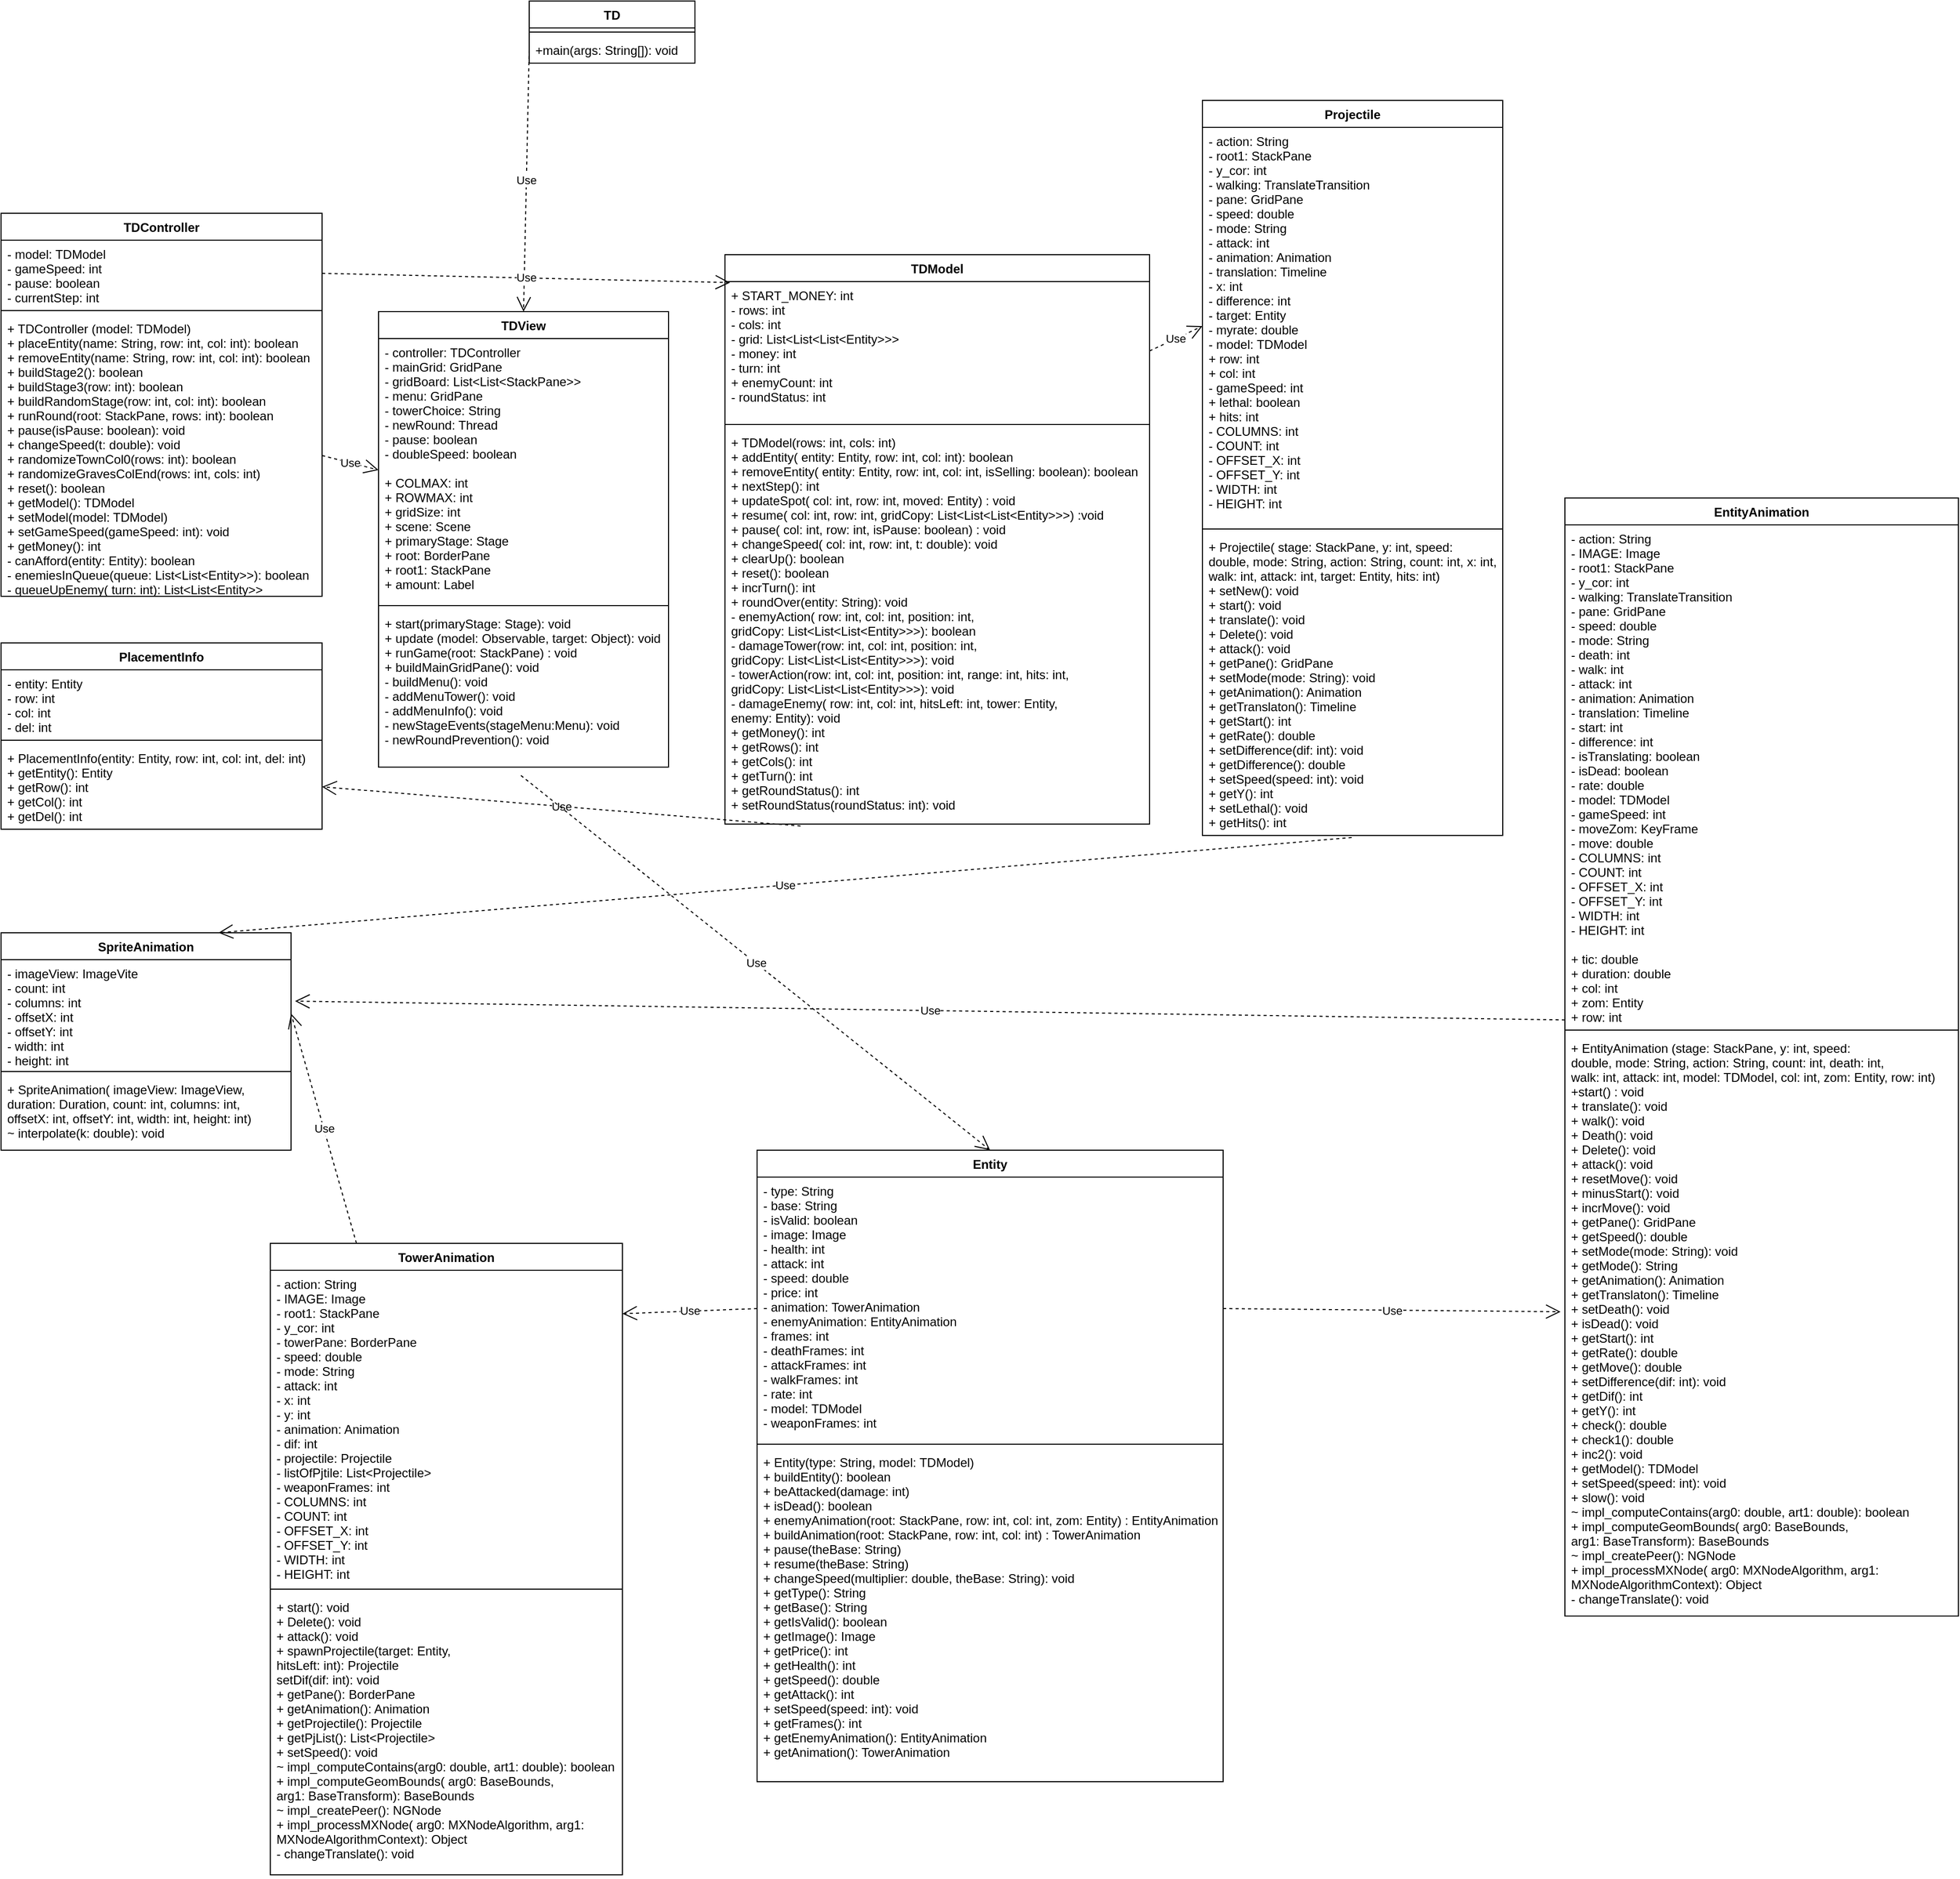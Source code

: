 <mxfile version="12.3.9" type="device" pages="1"><diagram id="y9zdgTkY2B0VYogedk8O" name="Page-1"><mxGraphModel dx="1372" dy="1476" grid="1" gridSize="10" guides="1" tooltips="1" connect="1" arrows="1" fold="1" page="1" pageScale="1" pageWidth="850" pageHeight="1100" math="0" shadow="0"><root><mxCell id="0"/><mxCell id="1" parent="0"/><mxCell id="8uGcf59ArMCqLEZ2ppzb-2" value="TDView" style="swimlane;fontStyle=1;align=center;verticalAlign=top;childLayout=stackLayout;horizontal=1;startSize=26;horizontalStack=0;resizeParent=1;resizeParentMax=0;resizeLast=0;collapsible=1;marginBottom=0;" parent="1" vertex="1"><mxGeometry x="384.5" y="310" width="280" height="440" as="geometry"/></mxCell><mxCell id="8uGcf59ArMCqLEZ2ppzb-3" value="- controller: TDController&#10;- mainGrid: GridPane&#10;- gridBoard: List&lt;List&lt;StackPane&gt;&gt;&#10;- menu: GridPane&#10;- towerChoice: String&#10;- newRound: Thread&#10;- pause: boolean&#10;- doubleSpeed: boolean&#10;&#10;+ COLMAX: int&#10;+ ROWMAX: int&#10;+ gridSize: int&#10;+ scene: Scene&#10;+ primaryStage: Stage&#10;+ root: BorderPane&#10;+ root1: StackPane&#10;+ amount: Label&#10;" style="text;strokeColor=none;fillColor=none;align=left;verticalAlign=top;spacingLeft=4;spacingRight=4;overflow=hidden;rotatable=0;points=[[0,0.5],[1,0.5]];portConstraint=eastwest;" parent="8uGcf59ArMCqLEZ2ppzb-2" vertex="1"><mxGeometry y="26" width="280" height="254" as="geometry"/></mxCell><mxCell id="8uGcf59ArMCqLEZ2ppzb-4" value="" style="line;strokeWidth=1;fillColor=none;align=left;verticalAlign=middle;spacingTop=-1;spacingLeft=3;spacingRight=3;rotatable=0;labelPosition=right;points=[];portConstraint=eastwest;" parent="8uGcf59ArMCqLEZ2ppzb-2" vertex="1"><mxGeometry y="280" width="280" height="8" as="geometry"/></mxCell><mxCell id="8uGcf59ArMCqLEZ2ppzb-5" value="+ start(primaryStage: Stage): void&#10;+ update (model: Observable, target: Object): void&#10;+ runGame(root: StackPane) : void&#10;+ buildMainGridPane(): void&#10;- buildMenu(): void&#10;- addMenuTower(): void&#10;- addMenuInfo(): void&#10;- newStageEvents(stageMenu:Menu): void&#10;- newRoundPrevention(): void" style="text;strokeColor=none;fillColor=none;align=left;verticalAlign=top;spacingLeft=4;spacingRight=4;overflow=hidden;rotatable=0;points=[[0,0.5],[1,0.5]];portConstraint=eastwest;" parent="8uGcf59ArMCqLEZ2ppzb-2" vertex="1"><mxGeometry y="288" width="280" height="152" as="geometry"/></mxCell><mxCell id="8uGcf59ArMCqLEZ2ppzb-6" value="TDController" style="swimlane;fontStyle=1;align=center;verticalAlign=top;childLayout=stackLayout;horizontal=1;startSize=26;horizontalStack=0;resizeParent=1;resizeParentMax=0;resizeLast=0;collapsible=1;marginBottom=0;" parent="1" vertex="1"><mxGeometry x="20" y="215" width="310" height="370" as="geometry"/></mxCell><mxCell id="8uGcf59ArMCqLEZ2ppzb-7" value="- model: TDModel&#10;- gameSpeed: int&#10;- pause: boolean&#10;- currentStep: int" style="text;strokeColor=none;fillColor=none;align=left;verticalAlign=top;spacingLeft=4;spacingRight=4;overflow=hidden;rotatable=0;points=[[0,0.5],[1,0.5]];portConstraint=eastwest;" parent="8uGcf59ArMCqLEZ2ppzb-6" vertex="1"><mxGeometry y="26" width="310" height="64" as="geometry"/></mxCell><mxCell id="8uGcf59ArMCqLEZ2ppzb-8" value="" style="line;strokeWidth=1;fillColor=none;align=left;verticalAlign=middle;spacingTop=-1;spacingLeft=3;spacingRight=3;rotatable=0;labelPosition=right;points=[];portConstraint=eastwest;" parent="8uGcf59ArMCqLEZ2ppzb-6" vertex="1"><mxGeometry y="90" width="310" height="8" as="geometry"/></mxCell><mxCell id="8uGcf59ArMCqLEZ2ppzb-9" value="+ TDController (model: TDModel)&#10;+ placeEntity(name: String, row: int, col: int): boolean&#10;+ removeEntity(name: String, row: int, col: int): boolean&#10;+ buildStage2(): boolean&#10;+ buildStage3(row: int): boolean&#10;+ buildRandomStage(row: int, col: int): boolean&#10;+ runRound(root: StackPane, rows: int): boolean&#10;+ pause(isPause: boolean): void&#10;+ changeSpeed(t: double): void&#10;+ randomizeTownCol0(rows: int): boolean&#10;+ randomizeGravesColEnd(rows: int, cols: int)&#10;+ reset(): boolean&#10;+ getModel(): TDModel&#10;+ setModel(model: TDModel)&#10;+ setGameSpeed(gameSpeed: int): void&#10;+ getMoney(): int&#10;- canAfford(entity: Entity): boolean&#10;- enemiesInQueue(queue: List&lt;List&lt;Entity&gt;&gt;): boolean&#10;- queueUpEnemy( turn: int): List&lt;List&lt;Entity&gt;&gt;&#10;" style="text;strokeColor=none;fillColor=none;align=left;verticalAlign=top;spacingLeft=4;spacingRight=4;overflow=hidden;rotatable=0;points=[[0,0.5],[1,0.5]];portConstraint=eastwest;" parent="8uGcf59ArMCqLEZ2ppzb-6" vertex="1"><mxGeometry y="98" width="310" height="272" as="geometry"/></mxCell><mxCell id="8uGcf59ArMCqLEZ2ppzb-10" value="PlacementInfo" style="swimlane;fontStyle=1;align=center;verticalAlign=top;childLayout=stackLayout;horizontal=1;startSize=26;horizontalStack=0;resizeParent=1;resizeParentMax=0;resizeLast=0;collapsible=1;marginBottom=0;" parent="1" vertex="1"><mxGeometry x="20" y="630" width="310" height="180" as="geometry"/></mxCell><mxCell id="8uGcf59ArMCqLEZ2ppzb-11" value="- entity: Entity&#10;- row: int&#10;- col: int&#10;- del: int" style="text;strokeColor=none;fillColor=none;align=left;verticalAlign=top;spacingLeft=4;spacingRight=4;overflow=hidden;rotatable=0;points=[[0,0.5],[1,0.5]];portConstraint=eastwest;" parent="8uGcf59ArMCqLEZ2ppzb-10" vertex="1"><mxGeometry y="26" width="310" height="64" as="geometry"/></mxCell><mxCell id="8uGcf59ArMCqLEZ2ppzb-12" value="" style="line;strokeWidth=1;fillColor=none;align=left;verticalAlign=middle;spacingTop=-1;spacingLeft=3;spacingRight=3;rotatable=0;labelPosition=right;points=[];portConstraint=eastwest;" parent="8uGcf59ArMCqLEZ2ppzb-10" vertex="1"><mxGeometry y="90" width="310" height="8" as="geometry"/></mxCell><mxCell id="8uGcf59ArMCqLEZ2ppzb-13" value="+ PlacementInfo(entity: Entity, row: int, col: int, del: int)&#10;+ getEntity(): Entity&#10;+ getRow(): int&#10;+ getCol(): int&#10;+ getDel(): int" style="text;strokeColor=none;fillColor=none;align=left;verticalAlign=top;spacingLeft=4;spacingRight=4;overflow=hidden;rotatable=0;points=[[0,0.5],[1,0.5]];portConstraint=eastwest;" parent="8uGcf59ArMCqLEZ2ppzb-10" vertex="1"><mxGeometry y="98" width="310" height="82" as="geometry"/></mxCell><mxCell id="8uGcf59ArMCqLEZ2ppzb-14" value="TD" style="swimlane;fontStyle=1;align=center;verticalAlign=top;childLayout=stackLayout;horizontal=1;startSize=26;horizontalStack=0;resizeParent=1;resizeParentMax=0;resizeLast=0;collapsible=1;marginBottom=0;" parent="1" vertex="1"><mxGeometry x="530" y="10" width="160" height="60" as="geometry"/></mxCell><mxCell id="8uGcf59ArMCqLEZ2ppzb-16" value="" style="line;strokeWidth=1;fillColor=none;align=left;verticalAlign=middle;spacingTop=-1;spacingLeft=3;spacingRight=3;rotatable=0;labelPosition=right;points=[];portConstraint=eastwest;" parent="8uGcf59ArMCqLEZ2ppzb-14" vertex="1"><mxGeometry y="26" width="160" height="8" as="geometry"/></mxCell><mxCell id="8uGcf59ArMCqLEZ2ppzb-17" value="+main(args: String[]): void" style="text;strokeColor=none;fillColor=none;align=left;verticalAlign=top;spacingLeft=4;spacingRight=4;overflow=hidden;rotatable=0;points=[[0,0.5],[1,0.5]];portConstraint=eastwest;" parent="8uGcf59ArMCqLEZ2ppzb-14" vertex="1"><mxGeometry y="34" width="160" height="26" as="geometry"/></mxCell><mxCell id="8uGcf59ArMCqLEZ2ppzb-18" value="EntityAnimation" style="swimlane;fontStyle=1;align=center;verticalAlign=top;childLayout=stackLayout;horizontal=1;startSize=26;horizontalStack=0;resizeParent=1;resizeParentMax=0;resizeLast=0;collapsible=1;marginBottom=0;" parent="1" vertex="1"><mxGeometry x="1530" y="490" width="380" height="1080" as="geometry"/></mxCell><mxCell id="8uGcf59ArMCqLEZ2ppzb-19" value="- action: String&#10;- IMAGE: Image&#10;- root1: StackPane&#10;- y_cor: int&#10;- walking: TranslateTransition&#10;- pane: GridPane&#10;- speed: double&#10;- mode: String&#10;- death: int&#10;- walk: int&#10;- attack: int&#10;- animation: Animation&#10;- translation: Timeline&#10;- start: int&#10;- difference: int&#10;- isTranslating: boolean&#10;- isDead: boolean&#10;- rate: double&#10;- model: TDModel&#10;- gameSpeed: int&#10;- moveZom: KeyFrame&#10;- move: double&#10;- COLUMNS: int&#10;- COUNT: int&#10;- OFFSET_X: int&#10;- OFFSET_Y: int&#10;- WIDTH: int&#10;- HEIGHT: int&#10;&#10;+ tic: double&#10;+ duration: double&#10;+ col: int&#10;+ zom: Entity&#10;+ row: int&#10;" style="text;strokeColor=none;fillColor=none;align=left;verticalAlign=top;spacingLeft=4;spacingRight=4;overflow=hidden;rotatable=0;points=[[0,0.5],[1,0.5]];portConstraint=eastwest;" parent="8uGcf59ArMCqLEZ2ppzb-18" vertex="1"><mxGeometry y="26" width="380" height="484" as="geometry"/></mxCell><mxCell id="8uGcf59ArMCqLEZ2ppzb-20" value="" style="line;strokeWidth=1;fillColor=none;align=left;verticalAlign=middle;spacingTop=-1;spacingLeft=3;spacingRight=3;rotatable=0;labelPosition=right;points=[];portConstraint=eastwest;" parent="8uGcf59ArMCqLEZ2ppzb-18" vertex="1"><mxGeometry y="510" width="380" height="8" as="geometry"/></mxCell><mxCell id="8uGcf59ArMCqLEZ2ppzb-21" value="+ EntityAnimation (stage: StackPane, y: int, speed: &#10;double, mode: String, action: String, count: int, death: int, &#10;walk: int, attack: int, model: TDModel, col: int, zom: Entity, row: int)&#10;+start() : void&#10;+ translate(): void&#10;+ walk(): void&#10;+ Death(): void&#10;+ Delete(): void&#10;+ attack(): void&#10;+ resetMove(): void&#10;+ minusStart(): void&#10;+ incrMove(): void&#10;+ getPane(): GridPane&#10;+ getSpeed(): double&#10;+ setMode(mode: String): void&#10;+ getMode(): String&#10;+ getAnimation(): Animation&#10;+ getTranslaton(): Timeline&#10;+ setDeath(): void&#10;+ isDead(): void&#10;+ getStart(): int&#10;+ getRate(): double&#10;+ getMove(): double&#10;+ setDifference(dif: int): void&#10;+ getDif(): int&#10;+ getY(): int&#10;+ check(): double&#10;+ check1(): double&#10;+ inc2(): void&#10;+ getModel(): TDModel&#10;+ setSpeed(speed: int): void&#10;+ slow(): void&#10;~ impl_computeContains(arg0: double, art1: double): boolean&#10;+ impl_computeGeomBounds( arg0: BaseBounds, &#10;arg1: BaseTransform): BaseBounds&#10;~ impl_createPeer(): NGNode&#10;+ impl_processMXNode( arg0: MXNodeAlgorithm, arg1: &#10;MXNodeAlgorithmContext): Object&#10;- changeTranslate(): void&#10;" style="text;strokeColor=none;fillColor=none;align=left;verticalAlign=top;spacingLeft=4;spacingRight=4;overflow=hidden;rotatable=0;points=[[0,0.5],[1,0.5]];portConstraint=eastwest;" parent="8uGcf59ArMCqLEZ2ppzb-18" vertex="1"><mxGeometry y="518" width="380" height="562" as="geometry"/></mxCell><mxCell id="kdQxK7Jm-TgZTJsX1ZLF-1" value="TDModel" style="swimlane;fontStyle=1;align=center;verticalAlign=top;childLayout=stackLayout;horizontal=1;startSize=26;horizontalStack=0;resizeParent=1;resizeParentMax=0;resizeLast=0;collapsible=1;marginBottom=0;" parent="1" vertex="1"><mxGeometry x="719" y="255" width="410" height="550" as="geometry"/></mxCell><mxCell id="kdQxK7Jm-TgZTJsX1ZLF-2" value="+ START_MONEY: int&#10;- rows: int&#10;- cols: int&#10;- grid: List&lt;List&lt;List&lt;Entity&gt;&gt;&gt;&#10;- money: int&#10;- turn: int&#10;+ enemyCount: int&#10;- roundStatus: int" style="text;strokeColor=none;fillColor=none;align=left;verticalAlign=top;spacingLeft=4;spacingRight=4;overflow=hidden;rotatable=0;points=[[0,0.5],[1,0.5]];portConstraint=eastwest;" parent="kdQxK7Jm-TgZTJsX1ZLF-1" vertex="1"><mxGeometry y="26" width="410" height="134" as="geometry"/></mxCell><mxCell id="kdQxK7Jm-TgZTJsX1ZLF-3" value="" style="line;strokeWidth=1;fillColor=none;align=left;verticalAlign=middle;spacingTop=-1;spacingLeft=3;spacingRight=3;rotatable=0;labelPosition=right;points=[];portConstraint=eastwest;" parent="kdQxK7Jm-TgZTJsX1ZLF-1" vertex="1"><mxGeometry y="160" width="410" height="8" as="geometry"/></mxCell><mxCell id="kdQxK7Jm-TgZTJsX1ZLF-4" value="+ TDModel(rows: int, cols: int)&#10;+ addEntity( entity: Entity, row: int, col: int): boolean&#10;+ removeEntity( entity: Entity, row: int, col: int, isSelling: boolean): boolean&#10;+ nextStep(): int&#10;+ updateSpot( col: int, row: int, moved: Entity) : void&#10;+ resume( col: int, row: int, gridCopy: List&lt;List&lt;List&lt;Entity&gt;&gt;&gt;) :void&#10;+ pause( col: int, row: int, isPause: boolean) : void&#10;+ changeSpeed( col: int, row: int, t: double): void&#10;+ clearUp(): boolean&#10;+ reset(): boolean&#10;+ incrTurn(): int&#10;+ roundOver(entity: String): void&#10;- enemyAction( row: int, col: int, position: int, &#10;gridCopy: List&lt;List&lt;List&lt;Entity&gt;&gt;&gt;): boolean&#10;- damageTower(row: int, col: int, position: int, &#10;gridCopy: List&lt;List&lt;List&lt;Entity&gt;&gt;&gt;): void&#10;- towerAction(row: int, col: int, position: int, range: int, hits: int, &#10;gridCopy: List&lt;List&lt;List&lt;Entity&gt;&gt;&gt;): void&#10;- damageEnemy( row: int, col: int, hitsLeft: int, tower: Entity, &#10;enemy: Entity): void&#10;+ getMoney(): int&#10;+ getRows(): int&#10;+ getCols(): int&#10;+ getTurn(): int&#10;+ getRoundStatus(): int&#10;+ setRoundStatus(roundStatus: int): void&#10;" style="text;strokeColor=none;fillColor=none;align=left;verticalAlign=top;spacingLeft=4;spacingRight=4;overflow=hidden;rotatable=0;points=[[0,0.5],[1,0.5]];portConstraint=eastwest;" parent="kdQxK7Jm-TgZTJsX1ZLF-1" vertex="1"><mxGeometry y="168" width="410" height="382" as="geometry"/></mxCell><mxCell id="kdQxK7Jm-TgZTJsX1ZLF-5" value="Projectile" style="swimlane;fontStyle=1;align=center;verticalAlign=top;childLayout=stackLayout;horizontal=1;startSize=26;horizontalStack=0;resizeParent=1;resizeParentMax=0;resizeLast=0;collapsible=1;marginBottom=0;" parent="1" vertex="1"><mxGeometry x="1180" y="106" width="290" height="710" as="geometry"/></mxCell><mxCell id="kdQxK7Jm-TgZTJsX1ZLF-6" value="- action: String&#10;- root1: StackPane&#10;- y_cor: int&#10;- walking: TranslateTransition&#10;- pane: GridPane&#10;- speed: double&#10;- mode: String&#10;- attack: int&#10;- animation: Animation&#10;- translation: Timeline&#10;- x: int&#10;- difference: int&#10;- target: Entity&#10;- myrate: double&#10;- model: TDModel&#10;+ row: int&#10;+ col: int&#10;- gameSpeed: int&#10;+ lethal: boolean&#10;+ hits: int&#10;- COLUMNS: int&#10;- COUNT: int&#10;- OFFSET_X: int&#10;- OFFSET_Y: int&#10;- WIDTH: int&#10;- HEIGHT: int&#10;&#10;" style="text;strokeColor=none;fillColor=none;align=left;verticalAlign=top;spacingLeft=4;spacingRight=4;overflow=hidden;rotatable=0;points=[[0,0.5],[1,0.5]];portConstraint=eastwest;" parent="kdQxK7Jm-TgZTJsX1ZLF-5" vertex="1"><mxGeometry y="26" width="290" height="384" as="geometry"/></mxCell><mxCell id="kdQxK7Jm-TgZTJsX1ZLF-7" value="" style="line;strokeWidth=1;fillColor=none;align=left;verticalAlign=middle;spacingTop=-1;spacingLeft=3;spacingRight=3;rotatable=0;labelPosition=right;points=[];portConstraint=eastwest;" parent="kdQxK7Jm-TgZTJsX1ZLF-5" vertex="1"><mxGeometry y="410" width="290" height="8" as="geometry"/></mxCell><mxCell id="kdQxK7Jm-TgZTJsX1ZLF-8" value="+ Projectile( stage: StackPane, y: int, speed: &#10;double, mode: String, action: String, count: int, x: int, &#10;walk: int, attack: int, target: Entity, hits: int)&#10;+ setNew(): void&#10;+ start(): void&#10;+ translate(): void&#10;+ Delete(): void&#10;+ attack(): void&#10;+ getPane(): GridPane&#10;+ setMode(mode: String): void&#10;+ getAnimation(): Animation&#10;+ getTranslaton(): Timeline&#10;+ getStart(): int&#10;+ getRate(): double&#10;+ setDifference(dif: int): void&#10;+ getDifference(): double&#10;+ setSpeed(speed: int): void&#10;+ getY(): int&#10;+ setLethal(): void&#10;+ getHits(): int&#10;&#10;" style="text;strokeColor=none;fillColor=none;align=left;verticalAlign=top;spacingLeft=4;spacingRight=4;overflow=hidden;rotatable=0;points=[[0,0.5],[1,0.5]];portConstraint=eastwest;" parent="kdQxK7Jm-TgZTJsX1ZLF-5" vertex="1"><mxGeometry y="418" width="290" height="292" as="geometry"/></mxCell><mxCell id="kdQxK7Jm-TgZTJsX1ZLF-9" value="SpriteAnimation" style="swimlane;fontStyle=1;align=center;verticalAlign=top;childLayout=stackLayout;horizontal=1;startSize=26;horizontalStack=0;resizeParent=1;resizeParentMax=0;resizeLast=0;collapsible=1;marginBottom=0;" parent="1" vertex="1"><mxGeometry x="20" y="910" width="280" height="210" as="geometry"/></mxCell><mxCell id="kdQxK7Jm-TgZTJsX1ZLF-10" value="- imageView: ImageVite&#10;- count: int&#10;- columns: int&#10;- offsetX: int&#10;- offsetY: int&#10;- width: int&#10;- height: int" style="text;strokeColor=none;fillColor=none;align=left;verticalAlign=top;spacingLeft=4;spacingRight=4;overflow=hidden;rotatable=0;points=[[0,0.5],[1,0.5]];portConstraint=eastwest;" parent="kdQxK7Jm-TgZTJsX1ZLF-9" vertex="1"><mxGeometry y="26" width="280" height="104" as="geometry"/></mxCell><mxCell id="kdQxK7Jm-TgZTJsX1ZLF-11" value="" style="line;strokeWidth=1;fillColor=none;align=left;verticalAlign=middle;spacingTop=-1;spacingLeft=3;spacingRight=3;rotatable=0;labelPosition=right;points=[];portConstraint=eastwest;" parent="kdQxK7Jm-TgZTJsX1ZLF-9" vertex="1"><mxGeometry y="130" width="280" height="8" as="geometry"/></mxCell><mxCell id="kdQxK7Jm-TgZTJsX1ZLF-12" value="+ SpriteAnimation( imageView: ImageView,&#10;duration: Duration, count: int, columns: int, &#10;offsetX: int, offsetY: int, width: int, height: int)&#10;~ interpolate(k: double): void" style="text;strokeColor=none;fillColor=none;align=left;verticalAlign=top;spacingLeft=4;spacingRight=4;overflow=hidden;rotatable=0;points=[[0,0.5],[1,0.5]];portConstraint=eastwest;" parent="kdQxK7Jm-TgZTJsX1ZLF-9" vertex="1"><mxGeometry y="138" width="280" height="72" as="geometry"/></mxCell><mxCell id="kdQxK7Jm-TgZTJsX1ZLF-13" value="TowerAnimation" style="swimlane;fontStyle=1;align=center;verticalAlign=top;childLayout=stackLayout;horizontal=1;startSize=26;horizontalStack=0;resizeParent=1;resizeParentMax=0;resizeLast=0;collapsible=1;marginBottom=0;" parent="1" vertex="1"><mxGeometry x="280" y="1210" width="340" height="610" as="geometry"/></mxCell><mxCell id="kdQxK7Jm-TgZTJsX1ZLF-14" value="- action: String&#10;- IMAGE: Image&#10;- root1: StackPane&#10;- y_cor: int&#10;- towerPane: BorderPane&#10;- speed: double&#10;- mode: String&#10;- attack: int&#10;- x: int&#10;- y: int&#10;- animation: Animation&#10;- dif: int&#10;- projectile: Projectile&#10;- listOfPjtile: List&lt;Projectile&gt;&#10;- weaponFrames: int&#10;- COLUMNS: int&#10;- COUNT: int&#10;- OFFSET_X: int&#10;- OFFSET_Y: int&#10;- WIDTH: int&#10;- HEIGHT: int" style="text;strokeColor=none;fillColor=none;align=left;verticalAlign=top;spacingLeft=4;spacingRight=4;overflow=hidden;rotatable=0;points=[[0,0.5],[1,0.5]];portConstraint=eastwest;" parent="kdQxK7Jm-TgZTJsX1ZLF-13" vertex="1"><mxGeometry y="26" width="340" height="304" as="geometry"/></mxCell><mxCell id="kdQxK7Jm-TgZTJsX1ZLF-15" value="" style="line;strokeWidth=1;fillColor=none;align=left;verticalAlign=middle;spacingTop=-1;spacingLeft=3;spacingRight=3;rotatable=0;labelPosition=right;points=[];portConstraint=eastwest;" parent="kdQxK7Jm-TgZTJsX1ZLF-13" vertex="1"><mxGeometry y="330" width="340" height="8" as="geometry"/></mxCell><mxCell id="kdQxK7Jm-TgZTJsX1ZLF-16" value="+ start(): void&#10;+ Delete(): void&#10;+ attack(): void&#10;+ spawnProjectile(target: Entity, &#10;hitsLeft: int): Projectile&#10;setDif(dif: int): void&#10;+ getPane(): BorderPane&#10;+ getAnimation(): Animation&#10;+ getProjectile(): Projectile&#10;+ getPjList(): List&lt;Projectile&gt;&#10;+ setSpeed(): void&#10;~ impl_computeContains(arg0: double, art1: double): boolean&#10;+ impl_computeGeomBounds( arg0: BaseBounds, &#10;arg1: BaseTransform): BaseBounds&#10;~ impl_createPeer(): NGNode&#10;+ impl_processMXNode( arg0: MXNodeAlgorithm, arg1: &#10;MXNodeAlgorithmContext): Object&#10;- changeTranslate(): void&#10;" style="text;strokeColor=none;fillColor=none;align=left;verticalAlign=top;spacingLeft=4;spacingRight=4;overflow=hidden;rotatable=0;points=[[0,0.5],[1,0.5]];portConstraint=eastwest;" parent="kdQxK7Jm-TgZTJsX1ZLF-13" vertex="1"><mxGeometry y="338" width="340" height="272" as="geometry"/></mxCell><mxCell id="kdQxK7Jm-TgZTJsX1ZLF-17" value="Entity" style="swimlane;fontStyle=1;align=center;verticalAlign=top;childLayout=stackLayout;horizontal=1;startSize=26;horizontalStack=0;resizeParent=1;resizeParentMax=0;resizeLast=0;collapsible=1;marginBottom=0;" parent="1" vertex="1"><mxGeometry x="750" y="1120" width="450" height="610" as="geometry"/></mxCell><mxCell id="kdQxK7Jm-TgZTJsX1ZLF-18" value="- type: String&#10;- base: String&#10;- isValid: boolean&#10;- image: Image&#10;- health: int&#10;- attack: int&#10;- speed: double&#10;- price: int&#10;- animation: TowerAnimation&#10;- enemyAnimation: EntityAnimation&#10;- frames: int&#10;- deathFrames: int&#10;- attackFrames: int&#10;- walkFrames: int&#10;- rate: int&#10;- model: TDModel&#10;- weaponFrames: int&#10;" style="text;strokeColor=none;fillColor=none;align=left;verticalAlign=top;spacingLeft=4;spacingRight=4;overflow=hidden;rotatable=0;points=[[0,0.5],[1,0.5]];portConstraint=eastwest;" parent="kdQxK7Jm-TgZTJsX1ZLF-17" vertex="1"><mxGeometry y="26" width="450" height="254" as="geometry"/></mxCell><mxCell id="kdQxK7Jm-TgZTJsX1ZLF-19" value="" style="line;strokeWidth=1;fillColor=none;align=left;verticalAlign=middle;spacingTop=-1;spacingLeft=3;spacingRight=3;rotatable=0;labelPosition=right;points=[];portConstraint=eastwest;" parent="kdQxK7Jm-TgZTJsX1ZLF-17" vertex="1"><mxGeometry y="280" width="450" height="8" as="geometry"/></mxCell><mxCell id="kdQxK7Jm-TgZTJsX1ZLF-20" value="+ Entity(type: String, model: TDModel)&#10;+ buildEntity(): boolean&#10;+ beAttacked(damage: int)&#10;+ isDead(): boolean&#10;+ enemyAnimation(root: StackPane, row: int, col: int, zom: Entity) : EntityAnimation&#10;+ buildAnimation(root: StackPane, row: int, col: int) : TowerAnimation&#10;+ pause(theBase: String)&#10;+ resume(theBase: String)&#10;+ changeSpeed(multiplier: double, theBase: String): void&#10;+ getType(): String&#10;+ getBase(): String&#10;+ getIsValid(): boolean&#10;+ getImage(): Image&#10;+ getPrice(): int&#10;+ getHealth(): int&#10;+ getSpeed(): double&#10;+ getAttack(): int&#10;+ setSpeed(speed: int): void&#10;+ getFrames(): int&#10;+ getEnemyAnimation(): EntityAnimation&#10;+ getAnimation(): TowerAnimation&#10;&#10;&#10;" style="text;strokeColor=none;fillColor=none;align=left;verticalAlign=top;spacingLeft=4;spacingRight=4;overflow=hidden;rotatable=0;points=[[0,0.5],[1,0.5]];portConstraint=eastwest;" parent="kdQxK7Jm-TgZTJsX1ZLF-17" vertex="1"><mxGeometry y="288" width="450" height="322" as="geometry"/></mxCell><mxCell id="KsaFG7fWe1BrJgHKj2LE-4" value="Use" style="endArrow=open;endSize=12;dashed=1;html=1;exitX=0;exitY=0.5;exitDx=0;exitDy=0;entryX=0.5;entryY=0;entryDx=0;entryDy=0;" edge="1" parent="1" source="8uGcf59ArMCqLEZ2ppzb-17" target="8uGcf59ArMCqLEZ2ppzb-2"><mxGeometry width="160" relative="1" as="geometry"><mxPoint x="490" y="210" as="sourcePoint"/><mxPoint x="650" y="210" as="targetPoint"/></mxGeometry></mxCell><mxCell id="KsaFG7fWe1BrJgHKj2LE-8" value="Use" style="endArrow=open;endSize=12;dashed=1;html=1;exitX=1;exitY=0.5;exitDx=0;exitDy=0;entryX=0;entryY=0.5;entryDx=0;entryDy=0;" edge="1" parent="1" source="8uGcf59ArMCqLEZ2ppzb-9" target="8uGcf59ArMCqLEZ2ppzb-3"><mxGeometry width="160" relative="1" as="geometry"><mxPoint x="500" y="220" as="sourcePoint"/><mxPoint x="660" y="220" as="targetPoint"/></mxGeometry></mxCell><mxCell id="KsaFG7fWe1BrJgHKj2LE-9" value="Use" style="endArrow=open;endSize=12;dashed=1;html=1;exitX=1;exitY=0.5;exitDx=0;exitDy=0;entryX=0.012;entryY=0.007;entryDx=0;entryDy=0;entryPerimeter=0;" edge="1" parent="1" source="8uGcf59ArMCqLEZ2ppzb-7" target="kdQxK7Jm-TgZTJsX1ZLF-2"><mxGeometry width="160" relative="1" as="geometry"><mxPoint x="510" y="230" as="sourcePoint"/><mxPoint x="670" y="230" as="targetPoint"/></mxGeometry></mxCell><mxCell id="KsaFG7fWe1BrJgHKj2LE-11" value="Use" style="endArrow=open;endSize=12;dashed=1;html=1;exitX=0.178;exitY=1.005;exitDx=0;exitDy=0;exitPerimeter=0;entryX=1;entryY=0.5;entryDx=0;entryDy=0;" edge="1" parent="1" source="kdQxK7Jm-TgZTJsX1ZLF-4" target="8uGcf59ArMCqLEZ2ppzb-13"><mxGeometry width="160" relative="1" as="geometry"><mxPoint x="550" y="720" as="sourcePoint"/><mxPoint x="710" y="720" as="targetPoint"/></mxGeometry></mxCell><mxCell id="KsaFG7fWe1BrJgHKj2LE-14" value="Use" style="endArrow=open;endSize=12;dashed=1;html=1;exitX=1;exitY=0.5;exitDx=0;exitDy=0;entryX=0;entryY=0.5;entryDx=0;entryDy=0;" edge="1" parent="1" source="kdQxK7Jm-TgZTJsX1ZLF-2" target="kdQxK7Jm-TgZTJsX1ZLF-6"><mxGeometry width="160" relative="1" as="geometry"><mxPoint x="969" y="150" as="sourcePoint"/><mxPoint x="1129" y="150" as="targetPoint"/></mxGeometry></mxCell><mxCell id="KsaFG7fWe1BrJgHKj2LE-15" value="Use" style="endArrow=open;endSize=12;dashed=1;html=1;entryX=-0.011;entryY=0.477;entryDx=0;entryDy=0;entryPerimeter=0;exitX=1;exitY=0.5;exitDx=0;exitDy=0;" edge="1" parent="1" source="kdQxK7Jm-TgZTJsX1ZLF-18" target="8uGcf59ArMCqLEZ2ppzb-21"><mxGeometry width="160" relative="1" as="geometry"><mxPoint x="570" y="1840" as="sourcePoint"/><mxPoint x="730" y="1840" as="targetPoint"/></mxGeometry></mxCell><mxCell id="KsaFG7fWe1BrJgHKj2LE-16" value="Use" style="endArrow=open;endSize=12;dashed=1;html=1;entryX=1;entryY=0.138;entryDx=0;entryDy=0;exitX=0;exitY=0.5;exitDx=0;exitDy=0;entryPerimeter=0;" edge="1" parent="1" source="kdQxK7Jm-TgZTJsX1ZLF-18" target="kdQxK7Jm-TgZTJsX1ZLF-14"><mxGeometry width="160" relative="1" as="geometry"><mxPoint x="60" y="1840" as="sourcePoint"/><mxPoint x="220" y="1840" as="targetPoint"/></mxGeometry></mxCell><mxCell id="KsaFG7fWe1BrJgHKj2LE-17" value="Use" style="endArrow=open;endSize=12;dashed=1;html=1;entryX=1;entryY=0.5;entryDx=0;entryDy=0;" edge="1" parent="1" source="kdQxK7Jm-TgZTJsX1ZLF-13" target="kdQxK7Jm-TgZTJsX1ZLF-10"><mxGeometry width="160" relative="1" as="geometry"><mxPoint x="60" y="1840" as="sourcePoint"/><mxPoint x="220" y="1840" as="targetPoint"/></mxGeometry></mxCell><mxCell id="KsaFG7fWe1BrJgHKj2LE-18" value="Use" style="endArrow=open;endSize=12;dashed=1;html=1;exitX=0;exitY=0.988;exitDx=0;exitDy=0;exitPerimeter=0;entryX=1.014;entryY=0.385;entryDx=0;entryDy=0;entryPerimeter=0;" edge="1" parent="1" source="8uGcf59ArMCqLEZ2ppzb-19" target="kdQxK7Jm-TgZTJsX1ZLF-10"><mxGeometry width="160" relative="1" as="geometry"><mxPoint x="210" y="1840" as="sourcePoint"/><mxPoint x="370" y="1840" as="targetPoint"/></mxGeometry></mxCell><mxCell id="KsaFG7fWe1BrJgHKj2LE-19" value="Use" style="endArrow=open;endSize=12;dashed=1;html=1;entryX=0.75;entryY=0;entryDx=0;entryDy=0;exitX=0.497;exitY=1.007;exitDx=0;exitDy=0;exitPerimeter=0;" edge="1" parent="1" source="kdQxK7Jm-TgZTJsX1ZLF-8" target="kdQxK7Jm-TgZTJsX1ZLF-9"><mxGeometry width="160" relative="1" as="geometry"><mxPoint x="120" y="1840" as="sourcePoint"/><mxPoint x="280" y="1840" as="targetPoint"/></mxGeometry></mxCell><mxCell id="KsaFG7fWe1BrJgHKj2LE-20" value="Use" style="endArrow=open;endSize=12;dashed=1;html=1;exitX=0.491;exitY=1.053;exitDx=0;exitDy=0;exitPerimeter=0;entryX=0.5;entryY=0;entryDx=0;entryDy=0;" edge="1" parent="1" source="8uGcf59ArMCqLEZ2ppzb-5" target="kdQxK7Jm-TgZTJsX1ZLF-17"><mxGeometry width="160" relative="1" as="geometry"><mxPoint x="90" y="1840" as="sourcePoint"/><mxPoint x="250" y="1840" as="targetPoint"/></mxGeometry></mxCell></root></mxGraphModel></diagram></mxfile>